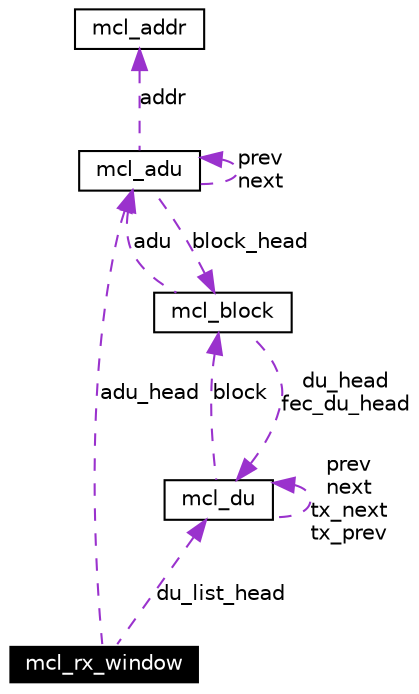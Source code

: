 digraph G
{
  edge [fontname="Helvetica",fontsize=10,labelfontname="Helvetica",labelfontsize=10];
  node [fontname="Helvetica",fontsize=10,shape=record];
  Node132 [label="mcl_rx_window",height=0.2,width=0.4,color="white", fillcolor="black", style="filled" fontcolor="white"];
  Node133 -> Node132 [dir=back,color="darkorchid3",fontsize=10,style="dashed",label="adu_head",fontname="Helvetica"];
  Node133 [label="mcl_adu",height=0.2,width=0.4,color="black",URL="$classmcl__adu.html"];
  Node133 -> Node133 [dir=back,color="darkorchid3",fontsize=10,style="dashed",label="prev\nnext",fontname="Helvetica"];
  Node134 -> Node133 [dir=back,color="darkorchid3",fontsize=10,style="dashed",label="addr",fontname="Helvetica"];
  Node134 [label="mcl_addr",height=0.2,width=0.4,color="black",URL="$classmcl__addr.html"];
  Node135 -> Node133 [dir=back,color="darkorchid3",fontsize=10,style="dashed",label="block_head",fontname="Helvetica"];
  Node135 [label="mcl_block",height=0.2,width=0.4,color="black",URL="$classmcl__block.html"];
  Node133 -> Node135 [dir=back,color="darkorchid3",fontsize=10,style="dashed",label="adu",fontname="Helvetica"];
  Node136 -> Node135 [dir=back,color="darkorchid3",fontsize=10,style="dashed",label="du_head\nfec_du_head",fontname="Helvetica"];
  Node136 [label="mcl_du",height=0.2,width=0.4,color="black",URL="$classmcl__du.html"];
  Node136 -> Node136 [dir=back,color="darkorchid3",fontsize=10,style="dashed",label="prev\nnext\ntx_next\ntx_prev",fontname="Helvetica"];
  Node135 -> Node136 [dir=back,color="darkorchid3",fontsize=10,style="dashed",label="block",fontname="Helvetica"];
  Node136 -> Node132 [dir=back,color="darkorchid3",fontsize=10,style="dashed",label="du_list_head",fontname="Helvetica"];
}
